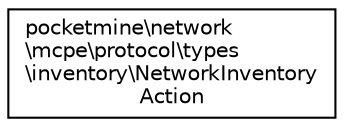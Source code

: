 digraph "Graphical Class Hierarchy"
{
 // INTERACTIVE_SVG=YES
 // LATEX_PDF_SIZE
  edge [fontname="Helvetica",fontsize="10",labelfontname="Helvetica",labelfontsize="10"];
  node [fontname="Helvetica",fontsize="10",shape=record];
  rankdir="LR";
  Node0 [label="pocketmine\\network\l\\mcpe\\protocol\\types\l\\inventory\\NetworkInventory\lAction",height=0.2,width=0.4,color="black", fillcolor="white", style="filled",URL="$d5/da8/classpocketmine_1_1network_1_1mcpe_1_1protocol_1_1types_1_1inventory_1_1_network_inventory_action.html",tooltip=" "];
}
